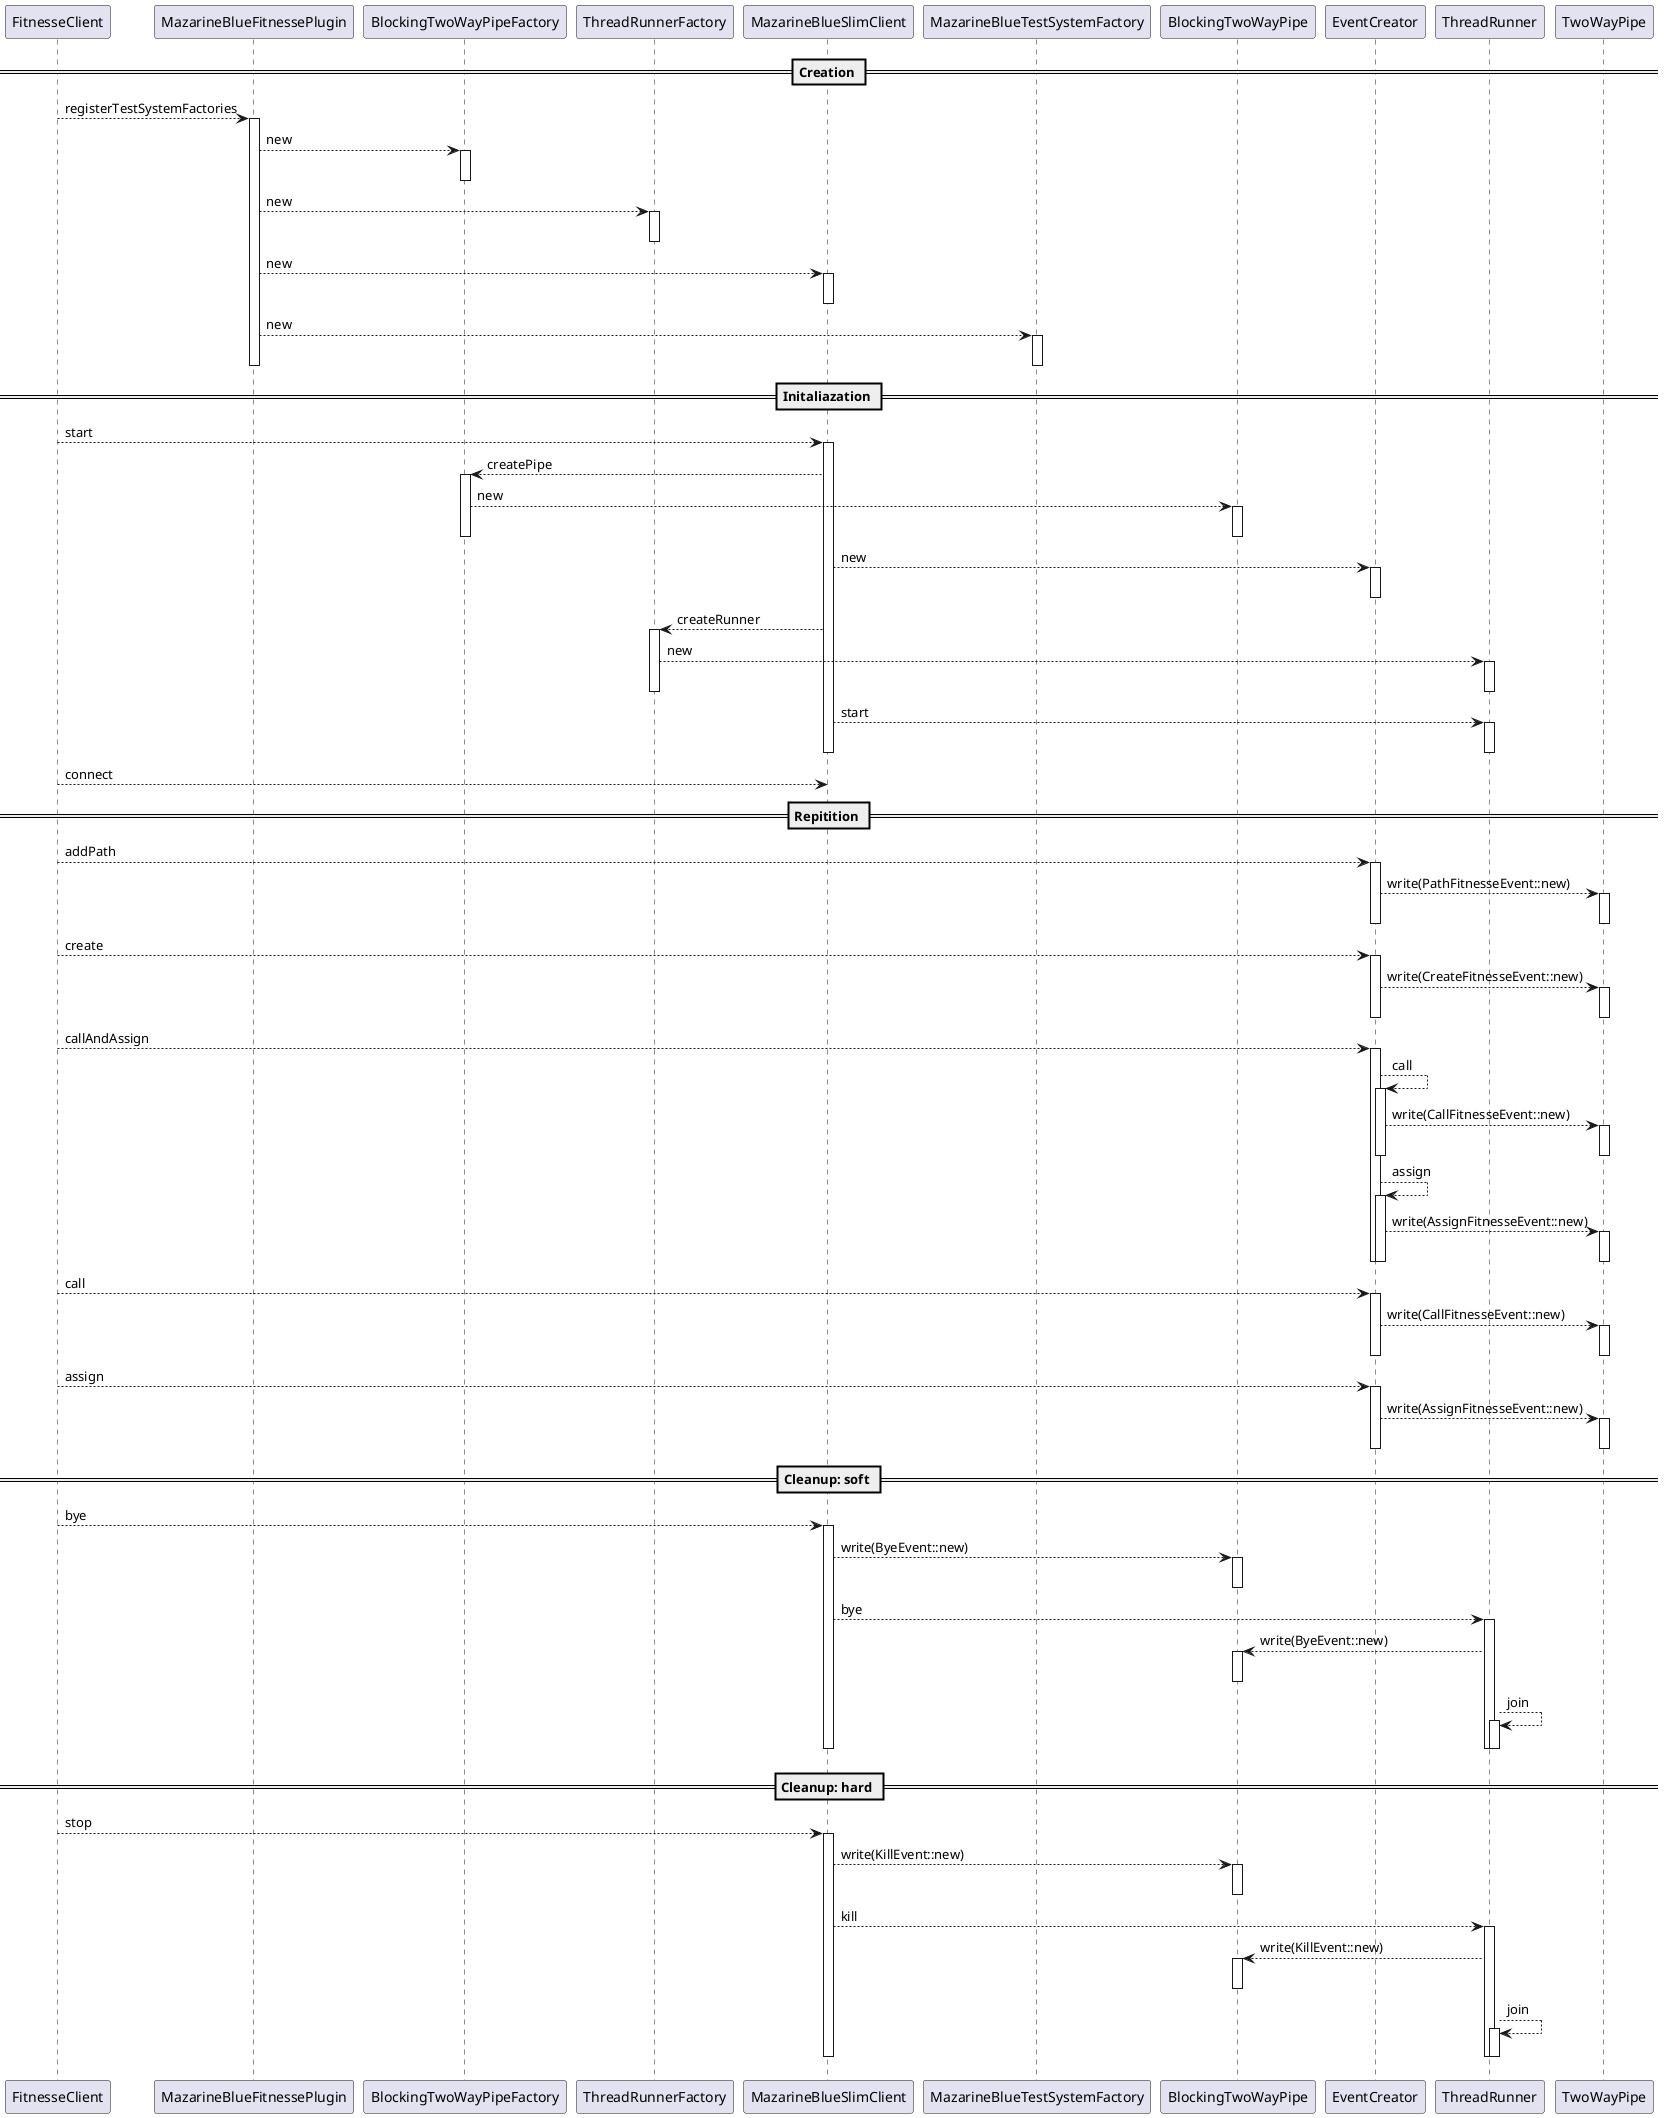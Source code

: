 @startuml
== Creation ==
FitnesseClient --> MazarineBlueFitnessePlugin: registerTestSystemFactories
activate MazarineBlueFitnessePlugin
MazarineBlueFitnessePlugin --> BlockingTwoWayPipeFactory: new
activate BlockingTwoWayPipeFactory
deactivate BlockingTwoWayPipeFactory
MazarineBlueFitnessePlugin --> ThreadRunnerFactory : new
activate ThreadRunnerFactory
deactivate ThreadRunnerFactory
MazarineBlueFitnessePlugin --> MazarineBlueSlimClient: new
activate MazarineBlueSlimClient
deactivate MazarineBlueSlimClient
MazarineBlueFitnessePlugin --> MazarineBlueTestSystemFactory: new
activate MazarineBlueTestSystemFactory
deactivate MazarineBlueTestSystemFactory
deactivate MazarineBlueFitnessePlugin

== Initaliazation ==
FitnesseClient --> MazarineBlueSlimClient: start
activate MazarineBlueSlimClient
MazarineBlueSlimClient --> BlockingTwoWayPipeFactory: createPipe
activate BlockingTwoWayPipeFactory
BlockingTwoWayPipeFactory --> BlockingTwoWayPipe: new
activate BlockingTwoWayPipe
deactivate BlockingTwoWayPipe
deactivate BlockingTwoWayPipeFactory
MazarineBlueSlimClient --> EventCreator: new
activate EventCreator
deactivate EventCreator
MazarineBlueSlimClient --> ThreadRunnerFactory: createRunner
activate ThreadRunnerFactory
ThreadRunnerFactory --> ThreadRunner: new
activate ThreadRunner
deactivate ThreadRunner
deactivate ThreadRunnerFactory
MazarineBlueSlimClient --> ThreadRunner: start
activate ThreadRunner
deactivate ThreadRunner
deactivate MazarineBlueSlimClient

FitnesseClient --> MazarineBlueSlimClient: connect

== Repitition ==
FitnesseClient --> EventCreator: addPath
activate EventCreator
EventCreator --> TwoWayPipe: write(PathFitnesseEvent::new)
activate TwoWayPipe
deactivate TwoWayPipe
deactivate EventCreator

FitnesseClient --> EventCreator: create
activate EventCreator
EventCreator --> TwoWayPipe: write(CreateFitnesseEvent::new)
activate TwoWayPipe
deactivate TwoWayPipe
deactivate EventCreator

FitnesseClient --> EventCreator: callAndAssign
activate EventCreator
EventCreator --> EventCreator: call
activate EventCreator
EventCreator --> TwoWayPipe: write(CallFitnesseEvent::new)
activate TwoWayPipe
deactivate TwoWayPipe
deactivate EventCreator
EventCreator --> EventCreator: assign
activate EventCreator
EventCreator --> TwoWayPipe: write(AssignFitnesseEvent::new)
activate TwoWayPipe
deactivate TwoWayPipe
deactivate EventCreator
deactivate EventCreator

FitnesseClient --> EventCreator: call
activate EventCreator
EventCreator --> TwoWayPipe: write(CallFitnesseEvent::new)
activate TwoWayPipe
deactivate TwoWayPipe
deactivate EventCreator

FitnesseClient --> EventCreator: assign
activate EventCreator
EventCreator --> TwoWayPipe: write(AssignFitnesseEvent::new)
activate TwoWayPipe
deactivate TwoWayPipe
deactivate EventCreator

== Cleanup: soft ==
FitnesseClient --> MazarineBlueSlimClient: bye
activate MazarineBlueSlimClient
MazarineBlueSlimClient --> BlockingTwoWayPipe: write(ByeEvent::new)
activate BlockingTwoWayPipe
deactivate BlockingTwoWayPipe
MazarineBlueSlimClient --> ThreadRunner: bye
activate ThreadRunner
ThreadRunner --> BlockingTwoWayPipe: write(ByeEvent::new)
activate BlockingTwoWayPipe
deactivate BlockingTwoWayPipe
ThreadRunner --> ThreadRunner: join
activate ThreadRunner
deactivate ThreadRunner
deactivate ThreadRunner
deactivate MazarineBlueSlimClient

== Cleanup: hard ==
FitnesseClient --> MazarineBlueSlimClient: stop
activate MazarineBlueSlimClient
MazarineBlueSlimClient --> BlockingTwoWayPipe: write(KillEvent::new)
activate BlockingTwoWayPipe
deactivate BlockingTwoWayPipe
MazarineBlueSlimClient --> ThreadRunner: kill
activate ThreadRunner
ThreadRunner --> BlockingTwoWayPipe: write(KillEvent::new)
activate BlockingTwoWayPipe
deactivate BlockingTwoWayPipe
ThreadRunner --> ThreadRunner: join
activate ThreadRunner
deactivate ThreadRunner
deactivate ThreadRunner
deactivate MazarineBlueSlimClient
@enduml
